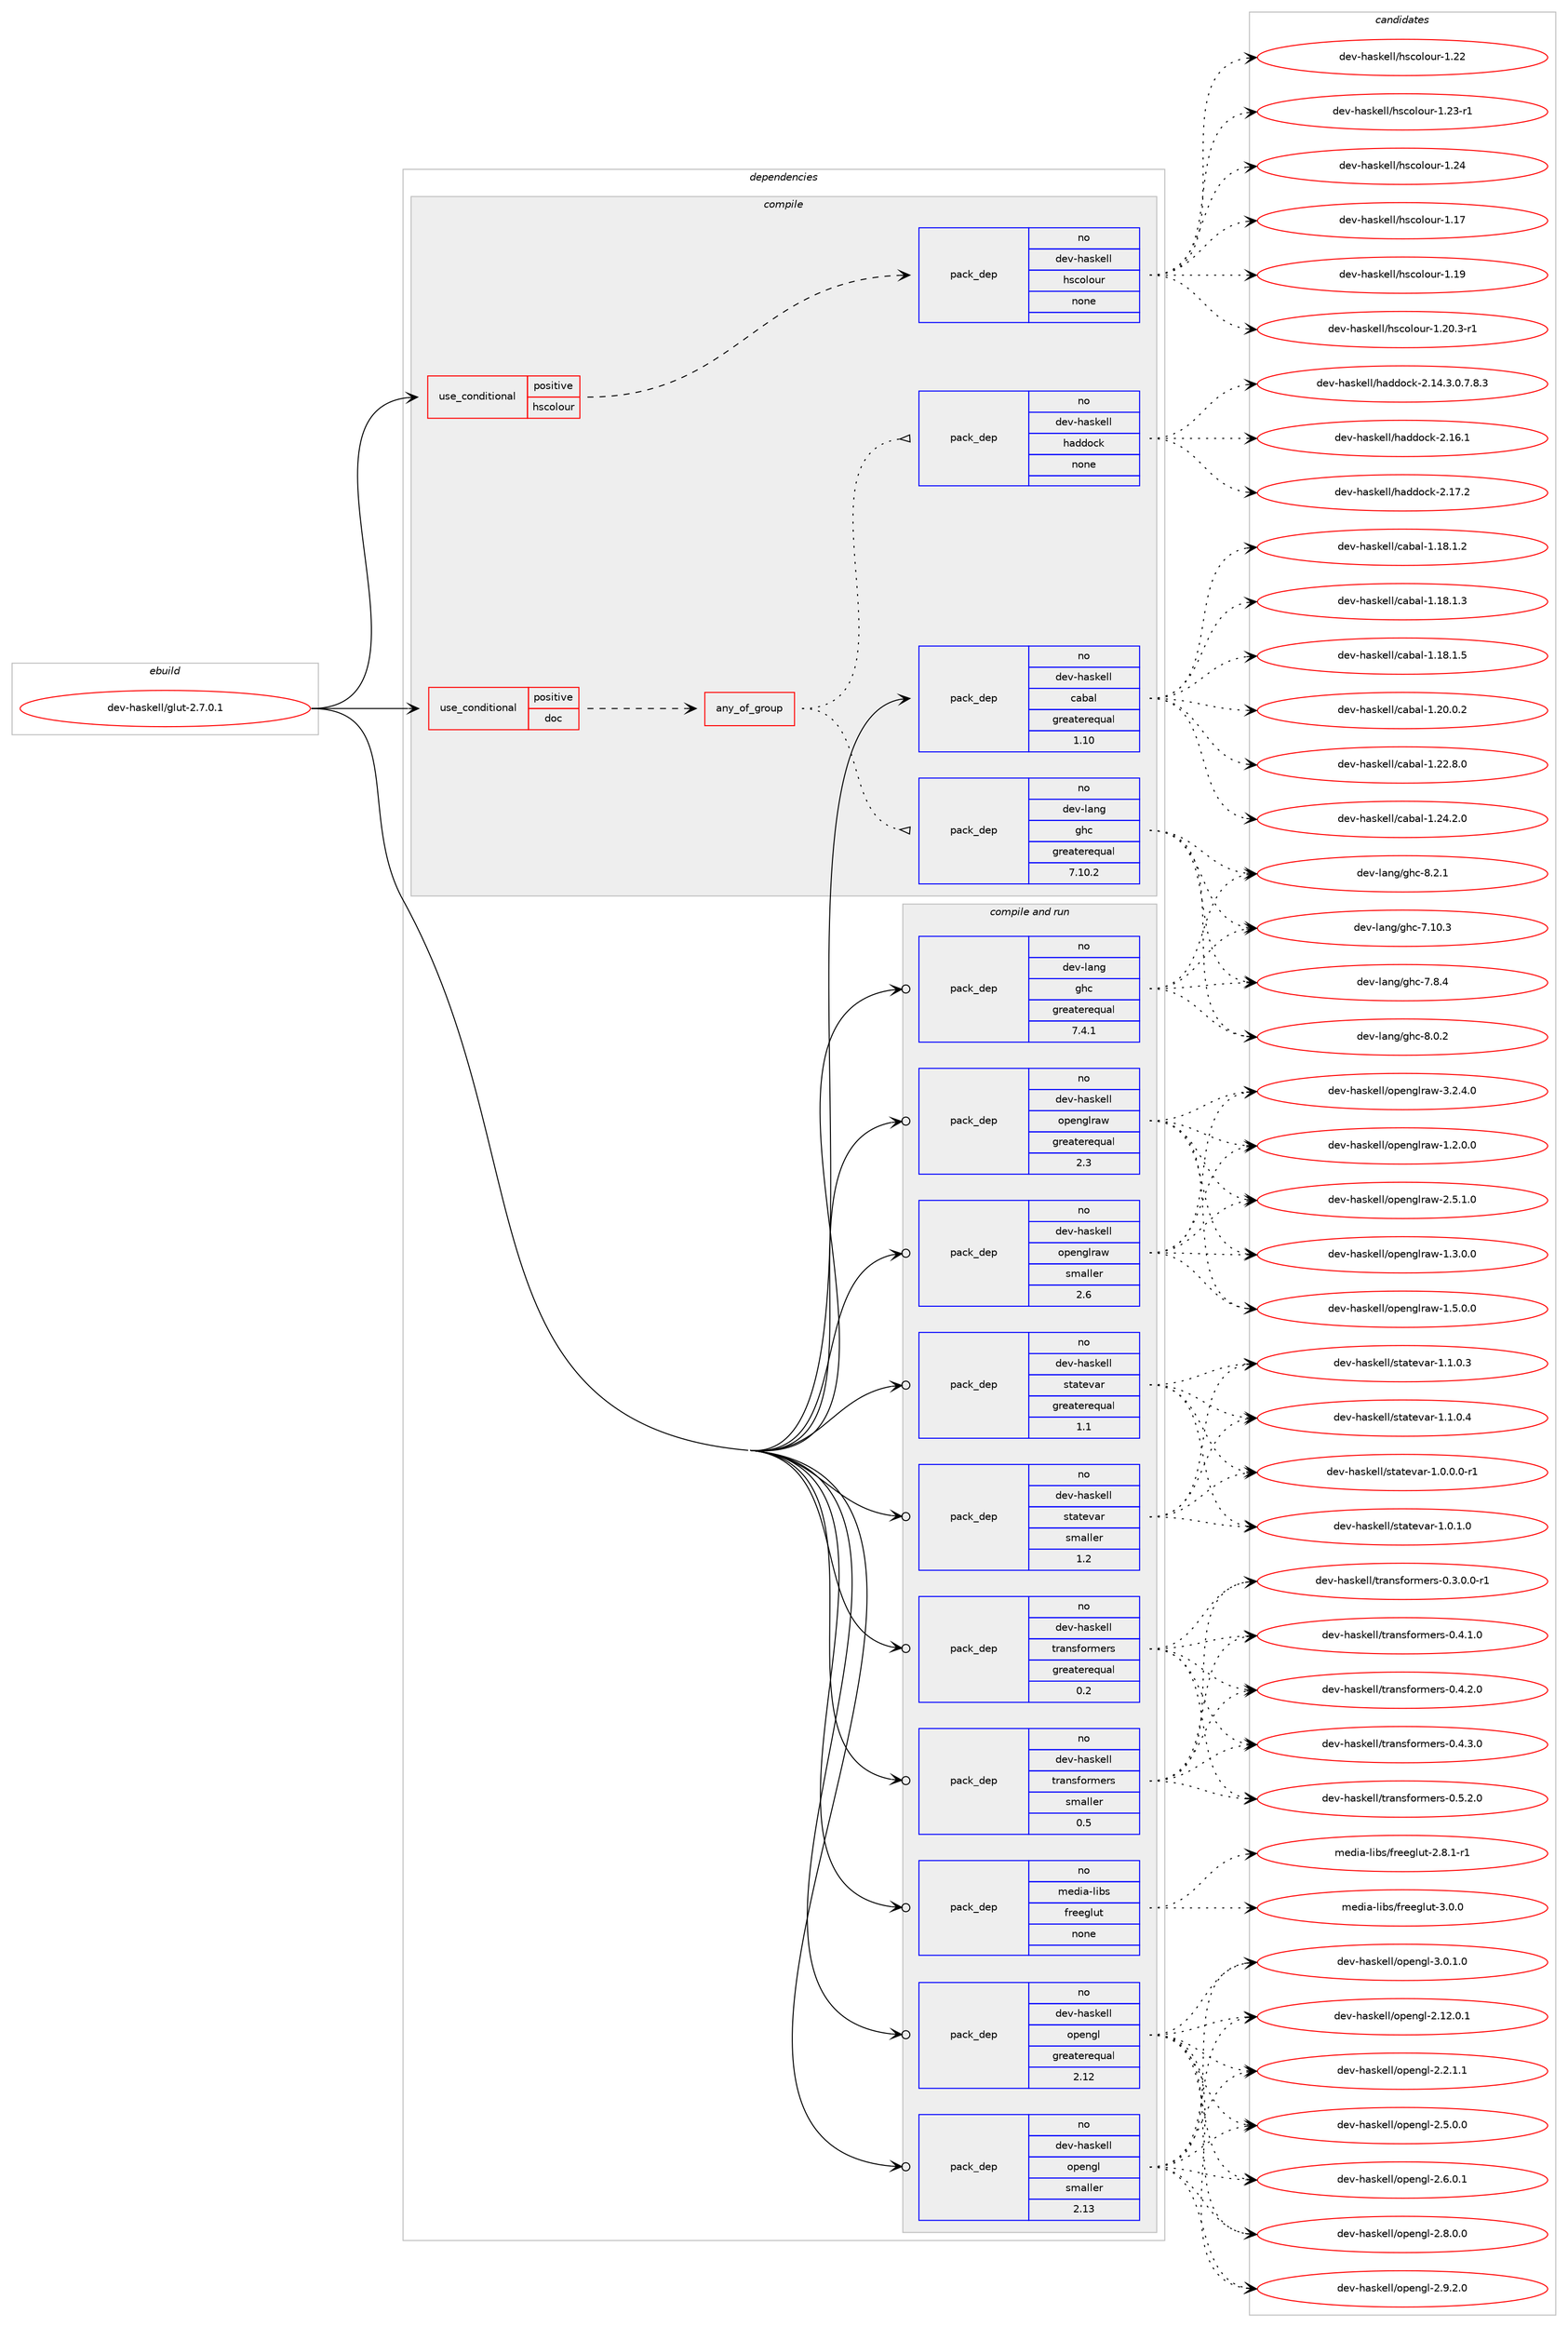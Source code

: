 digraph prolog {

# *************
# Graph options
# *************

newrank=true;
concentrate=true;
compound=true;
graph [rankdir=LR,fontname=Helvetica,fontsize=10,ranksep=1.5];#, ranksep=2.5, nodesep=0.2];
edge  [arrowhead=vee];
node  [fontname=Helvetica,fontsize=10];

# **********
# The ebuild
# **********

subgraph cluster_leftcol {
color=gray;
rank=same;
label=<<i>ebuild</i>>;
id [label="dev-haskell/glut-2.7.0.1", color=red, width=4, href="../dev-haskell/glut-2.7.0.1.svg"];
}

# ****************
# The dependencies
# ****************

subgraph cluster_midcol {
color=gray;
label=<<i>dependencies</i>>;
subgraph cluster_compile {
fillcolor="#eeeeee";
style=filled;
label=<<i>compile</i>>;
subgraph cond19019 {
dependency81336 [label=<<TABLE BORDER="0" CELLBORDER="1" CELLSPACING="0" CELLPADDING="4"><TR><TD ROWSPAN="3" CELLPADDING="10">use_conditional</TD></TR><TR><TD>positive</TD></TR><TR><TD>doc</TD></TR></TABLE>>, shape=none, color=red];
subgraph any2058 {
dependency81337 [label=<<TABLE BORDER="0" CELLBORDER="1" CELLSPACING="0" CELLPADDING="4"><TR><TD CELLPADDING="10">any_of_group</TD></TR></TABLE>>, shape=none, color=red];subgraph pack60229 {
dependency81338 [label=<<TABLE BORDER="0" CELLBORDER="1" CELLSPACING="0" CELLPADDING="4" WIDTH="220"><TR><TD ROWSPAN="6" CELLPADDING="30">pack_dep</TD></TR><TR><TD WIDTH="110">no</TD></TR><TR><TD>dev-haskell</TD></TR><TR><TD>haddock</TD></TR><TR><TD>none</TD></TR><TR><TD></TD></TR></TABLE>>, shape=none, color=blue];
}
dependency81337:e -> dependency81338:w [weight=20,style="dotted",arrowhead="oinv"];
subgraph pack60230 {
dependency81339 [label=<<TABLE BORDER="0" CELLBORDER="1" CELLSPACING="0" CELLPADDING="4" WIDTH="220"><TR><TD ROWSPAN="6" CELLPADDING="30">pack_dep</TD></TR><TR><TD WIDTH="110">no</TD></TR><TR><TD>dev-lang</TD></TR><TR><TD>ghc</TD></TR><TR><TD>greaterequal</TD></TR><TR><TD>7.10.2</TD></TR></TABLE>>, shape=none, color=blue];
}
dependency81337:e -> dependency81339:w [weight=20,style="dotted",arrowhead="oinv"];
}
dependency81336:e -> dependency81337:w [weight=20,style="dashed",arrowhead="vee"];
}
id:e -> dependency81336:w [weight=20,style="solid",arrowhead="vee"];
subgraph cond19020 {
dependency81340 [label=<<TABLE BORDER="0" CELLBORDER="1" CELLSPACING="0" CELLPADDING="4"><TR><TD ROWSPAN="3" CELLPADDING="10">use_conditional</TD></TR><TR><TD>positive</TD></TR><TR><TD>hscolour</TD></TR></TABLE>>, shape=none, color=red];
subgraph pack60231 {
dependency81341 [label=<<TABLE BORDER="0" CELLBORDER="1" CELLSPACING="0" CELLPADDING="4" WIDTH="220"><TR><TD ROWSPAN="6" CELLPADDING="30">pack_dep</TD></TR><TR><TD WIDTH="110">no</TD></TR><TR><TD>dev-haskell</TD></TR><TR><TD>hscolour</TD></TR><TR><TD>none</TD></TR><TR><TD></TD></TR></TABLE>>, shape=none, color=blue];
}
dependency81340:e -> dependency81341:w [weight=20,style="dashed",arrowhead="vee"];
}
id:e -> dependency81340:w [weight=20,style="solid",arrowhead="vee"];
subgraph pack60232 {
dependency81342 [label=<<TABLE BORDER="0" CELLBORDER="1" CELLSPACING="0" CELLPADDING="4" WIDTH="220"><TR><TD ROWSPAN="6" CELLPADDING="30">pack_dep</TD></TR><TR><TD WIDTH="110">no</TD></TR><TR><TD>dev-haskell</TD></TR><TR><TD>cabal</TD></TR><TR><TD>greaterequal</TD></TR><TR><TD>1.10</TD></TR></TABLE>>, shape=none, color=blue];
}
id:e -> dependency81342:w [weight=20,style="solid",arrowhead="vee"];
}
subgraph cluster_compileandrun {
fillcolor="#eeeeee";
style=filled;
label=<<i>compile and run</i>>;
subgraph pack60233 {
dependency81343 [label=<<TABLE BORDER="0" CELLBORDER="1" CELLSPACING="0" CELLPADDING="4" WIDTH="220"><TR><TD ROWSPAN="6" CELLPADDING="30">pack_dep</TD></TR><TR><TD WIDTH="110">no</TD></TR><TR><TD>dev-haskell</TD></TR><TR><TD>opengl</TD></TR><TR><TD>greaterequal</TD></TR><TR><TD>2.12</TD></TR></TABLE>>, shape=none, color=blue];
}
id:e -> dependency81343:w [weight=20,style="solid",arrowhead="odotvee"];
subgraph pack60234 {
dependency81344 [label=<<TABLE BORDER="0" CELLBORDER="1" CELLSPACING="0" CELLPADDING="4" WIDTH="220"><TR><TD ROWSPAN="6" CELLPADDING="30">pack_dep</TD></TR><TR><TD WIDTH="110">no</TD></TR><TR><TD>dev-haskell</TD></TR><TR><TD>opengl</TD></TR><TR><TD>smaller</TD></TR><TR><TD>2.13</TD></TR></TABLE>>, shape=none, color=blue];
}
id:e -> dependency81344:w [weight=20,style="solid",arrowhead="odotvee"];
subgraph pack60235 {
dependency81345 [label=<<TABLE BORDER="0" CELLBORDER="1" CELLSPACING="0" CELLPADDING="4" WIDTH="220"><TR><TD ROWSPAN="6" CELLPADDING="30">pack_dep</TD></TR><TR><TD WIDTH="110">no</TD></TR><TR><TD>dev-haskell</TD></TR><TR><TD>openglraw</TD></TR><TR><TD>greaterequal</TD></TR><TR><TD>2.3</TD></TR></TABLE>>, shape=none, color=blue];
}
id:e -> dependency81345:w [weight=20,style="solid",arrowhead="odotvee"];
subgraph pack60236 {
dependency81346 [label=<<TABLE BORDER="0" CELLBORDER="1" CELLSPACING="0" CELLPADDING="4" WIDTH="220"><TR><TD ROWSPAN="6" CELLPADDING="30">pack_dep</TD></TR><TR><TD WIDTH="110">no</TD></TR><TR><TD>dev-haskell</TD></TR><TR><TD>openglraw</TD></TR><TR><TD>smaller</TD></TR><TR><TD>2.6</TD></TR></TABLE>>, shape=none, color=blue];
}
id:e -> dependency81346:w [weight=20,style="solid",arrowhead="odotvee"];
subgraph pack60237 {
dependency81347 [label=<<TABLE BORDER="0" CELLBORDER="1" CELLSPACING="0" CELLPADDING="4" WIDTH="220"><TR><TD ROWSPAN="6" CELLPADDING="30">pack_dep</TD></TR><TR><TD WIDTH="110">no</TD></TR><TR><TD>dev-haskell</TD></TR><TR><TD>statevar</TD></TR><TR><TD>greaterequal</TD></TR><TR><TD>1.1</TD></TR></TABLE>>, shape=none, color=blue];
}
id:e -> dependency81347:w [weight=20,style="solid",arrowhead="odotvee"];
subgraph pack60238 {
dependency81348 [label=<<TABLE BORDER="0" CELLBORDER="1" CELLSPACING="0" CELLPADDING="4" WIDTH="220"><TR><TD ROWSPAN="6" CELLPADDING="30">pack_dep</TD></TR><TR><TD WIDTH="110">no</TD></TR><TR><TD>dev-haskell</TD></TR><TR><TD>statevar</TD></TR><TR><TD>smaller</TD></TR><TR><TD>1.2</TD></TR></TABLE>>, shape=none, color=blue];
}
id:e -> dependency81348:w [weight=20,style="solid",arrowhead="odotvee"];
subgraph pack60239 {
dependency81349 [label=<<TABLE BORDER="0" CELLBORDER="1" CELLSPACING="0" CELLPADDING="4" WIDTH="220"><TR><TD ROWSPAN="6" CELLPADDING="30">pack_dep</TD></TR><TR><TD WIDTH="110">no</TD></TR><TR><TD>dev-haskell</TD></TR><TR><TD>transformers</TD></TR><TR><TD>greaterequal</TD></TR><TR><TD>0.2</TD></TR></TABLE>>, shape=none, color=blue];
}
id:e -> dependency81349:w [weight=20,style="solid",arrowhead="odotvee"];
subgraph pack60240 {
dependency81350 [label=<<TABLE BORDER="0" CELLBORDER="1" CELLSPACING="0" CELLPADDING="4" WIDTH="220"><TR><TD ROWSPAN="6" CELLPADDING="30">pack_dep</TD></TR><TR><TD WIDTH="110">no</TD></TR><TR><TD>dev-haskell</TD></TR><TR><TD>transformers</TD></TR><TR><TD>smaller</TD></TR><TR><TD>0.5</TD></TR></TABLE>>, shape=none, color=blue];
}
id:e -> dependency81350:w [weight=20,style="solid",arrowhead="odotvee"];
subgraph pack60241 {
dependency81351 [label=<<TABLE BORDER="0" CELLBORDER="1" CELLSPACING="0" CELLPADDING="4" WIDTH="220"><TR><TD ROWSPAN="6" CELLPADDING="30">pack_dep</TD></TR><TR><TD WIDTH="110">no</TD></TR><TR><TD>dev-lang</TD></TR><TR><TD>ghc</TD></TR><TR><TD>greaterequal</TD></TR><TR><TD>7.4.1</TD></TR></TABLE>>, shape=none, color=blue];
}
id:e -> dependency81351:w [weight=20,style="solid",arrowhead="odotvee"];
subgraph pack60242 {
dependency81352 [label=<<TABLE BORDER="0" CELLBORDER="1" CELLSPACING="0" CELLPADDING="4" WIDTH="220"><TR><TD ROWSPAN="6" CELLPADDING="30">pack_dep</TD></TR><TR><TD WIDTH="110">no</TD></TR><TR><TD>media-libs</TD></TR><TR><TD>freeglut</TD></TR><TR><TD>none</TD></TR><TR><TD></TD></TR></TABLE>>, shape=none, color=blue];
}
id:e -> dependency81352:w [weight=20,style="solid",arrowhead="odotvee"];
}
subgraph cluster_run {
fillcolor="#eeeeee";
style=filled;
label=<<i>run</i>>;
}
}

# **************
# The candidates
# **************

subgraph cluster_choices {
rank=same;
color=gray;
label=<<i>candidates</i>>;

subgraph choice60229 {
color=black;
nodesep=1;
choice1001011184510497115107101108108471049710010011199107455046495246514648465546564651 [label="dev-haskell/haddock-2.14.3.0.7.8.3", color=red, width=4,href="../dev-haskell/haddock-2.14.3.0.7.8.3.svg"];
choice100101118451049711510710110810847104971001001119910745504649544649 [label="dev-haskell/haddock-2.16.1", color=red, width=4,href="../dev-haskell/haddock-2.16.1.svg"];
choice100101118451049711510710110810847104971001001119910745504649554650 [label="dev-haskell/haddock-2.17.2", color=red, width=4,href="../dev-haskell/haddock-2.17.2.svg"];
dependency81338:e -> choice1001011184510497115107101108108471049710010011199107455046495246514648465546564651:w [style=dotted,weight="100"];
dependency81338:e -> choice100101118451049711510710110810847104971001001119910745504649544649:w [style=dotted,weight="100"];
dependency81338:e -> choice100101118451049711510710110810847104971001001119910745504649554650:w [style=dotted,weight="100"];
}
subgraph choice60230 {
color=black;
nodesep=1;
choice1001011184510897110103471031049945554649484651 [label="dev-lang/ghc-7.10.3", color=red, width=4,href="../dev-lang/ghc-7.10.3.svg"];
choice10010111845108971101034710310499455546564652 [label="dev-lang/ghc-7.8.4", color=red, width=4,href="../dev-lang/ghc-7.8.4.svg"];
choice10010111845108971101034710310499455646484650 [label="dev-lang/ghc-8.0.2", color=red, width=4,href="../dev-lang/ghc-8.0.2.svg"];
choice10010111845108971101034710310499455646504649 [label="dev-lang/ghc-8.2.1", color=red, width=4,href="../dev-lang/ghc-8.2.1.svg"];
dependency81339:e -> choice1001011184510897110103471031049945554649484651:w [style=dotted,weight="100"];
dependency81339:e -> choice10010111845108971101034710310499455546564652:w [style=dotted,weight="100"];
dependency81339:e -> choice10010111845108971101034710310499455646484650:w [style=dotted,weight="100"];
dependency81339:e -> choice10010111845108971101034710310499455646504649:w [style=dotted,weight="100"];
}
subgraph choice60231 {
color=black;
nodesep=1;
choice100101118451049711510710110810847104115991111081111171144549464955 [label="dev-haskell/hscolour-1.17", color=red, width=4,href="../dev-haskell/hscolour-1.17.svg"];
choice100101118451049711510710110810847104115991111081111171144549464957 [label="dev-haskell/hscolour-1.19", color=red, width=4,href="../dev-haskell/hscolour-1.19.svg"];
choice10010111845104971151071011081084710411599111108111117114454946504846514511449 [label="dev-haskell/hscolour-1.20.3-r1", color=red, width=4,href="../dev-haskell/hscolour-1.20.3-r1.svg"];
choice100101118451049711510710110810847104115991111081111171144549465050 [label="dev-haskell/hscolour-1.22", color=red, width=4,href="../dev-haskell/hscolour-1.22.svg"];
choice1001011184510497115107101108108471041159911110811111711445494650514511449 [label="dev-haskell/hscolour-1.23-r1", color=red, width=4,href="../dev-haskell/hscolour-1.23-r1.svg"];
choice100101118451049711510710110810847104115991111081111171144549465052 [label="dev-haskell/hscolour-1.24", color=red, width=4,href="../dev-haskell/hscolour-1.24.svg"];
dependency81341:e -> choice100101118451049711510710110810847104115991111081111171144549464955:w [style=dotted,weight="100"];
dependency81341:e -> choice100101118451049711510710110810847104115991111081111171144549464957:w [style=dotted,weight="100"];
dependency81341:e -> choice10010111845104971151071011081084710411599111108111117114454946504846514511449:w [style=dotted,weight="100"];
dependency81341:e -> choice100101118451049711510710110810847104115991111081111171144549465050:w [style=dotted,weight="100"];
dependency81341:e -> choice1001011184510497115107101108108471041159911110811111711445494650514511449:w [style=dotted,weight="100"];
dependency81341:e -> choice100101118451049711510710110810847104115991111081111171144549465052:w [style=dotted,weight="100"];
}
subgraph choice60232 {
color=black;
nodesep=1;
choice10010111845104971151071011081084799979897108454946495646494650 [label="dev-haskell/cabal-1.18.1.2", color=red, width=4,href="../dev-haskell/cabal-1.18.1.2.svg"];
choice10010111845104971151071011081084799979897108454946495646494651 [label="dev-haskell/cabal-1.18.1.3", color=red, width=4,href="../dev-haskell/cabal-1.18.1.3.svg"];
choice10010111845104971151071011081084799979897108454946495646494653 [label="dev-haskell/cabal-1.18.1.5", color=red, width=4,href="../dev-haskell/cabal-1.18.1.5.svg"];
choice10010111845104971151071011081084799979897108454946504846484650 [label="dev-haskell/cabal-1.20.0.2", color=red, width=4,href="../dev-haskell/cabal-1.20.0.2.svg"];
choice10010111845104971151071011081084799979897108454946505046564648 [label="dev-haskell/cabal-1.22.8.0", color=red, width=4,href="../dev-haskell/cabal-1.22.8.0.svg"];
choice10010111845104971151071011081084799979897108454946505246504648 [label="dev-haskell/cabal-1.24.2.0", color=red, width=4,href="../dev-haskell/cabal-1.24.2.0.svg"];
dependency81342:e -> choice10010111845104971151071011081084799979897108454946495646494650:w [style=dotted,weight="100"];
dependency81342:e -> choice10010111845104971151071011081084799979897108454946495646494651:w [style=dotted,weight="100"];
dependency81342:e -> choice10010111845104971151071011081084799979897108454946495646494653:w [style=dotted,weight="100"];
dependency81342:e -> choice10010111845104971151071011081084799979897108454946504846484650:w [style=dotted,weight="100"];
dependency81342:e -> choice10010111845104971151071011081084799979897108454946505046564648:w [style=dotted,weight="100"];
dependency81342:e -> choice10010111845104971151071011081084799979897108454946505246504648:w [style=dotted,weight="100"];
}
subgraph choice60233 {
color=black;
nodesep=1;
choice100101118451049711510710110810847111112101110103108455046495046484649 [label="dev-haskell/opengl-2.12.0.1", color=red, width=4,href="../dev-haskell/opengl-2.12.0.1.svg"];
choice1001011184510497115107101108108471111121011101031084550465046494649 [label="dev-haskell/opengl-2.2.1.1", color=red, width=4,href="../dev-haskell/opengl-2.2.1.1.svg"];
choice1001011184510497115107101108108471111121011101031084550465346484648 [label="dev-haskell/opengl-2.5.0.0", color=red, width=4,href="../dev-haskell/opengl-2.5.0.0.svg"];
choice1001011184510497115107101108108471111121011101031084550465446484649 [label="dev-haskell/opengl-2.6.0.1", color=red, width=4,href="../dev-haskell/opengl-2.6.0.1.svg"];
choice1001011184510497115107101108108471111121011101031084550465646484648 [label="dev-haskell/opengl-2.8.0.0", color=red, width=4,href="../dev-haskell/opengl-2.8.0.0.svg"];
choice1001011184510497115107101108108471111121011101031084550465746504648 [label="dev-haskell/opengl-2.9.2.0", color=red, width=4,href="../dev-haskell/opengl-2.9.2.0.svg"];
choice1001011184510497115107101108108471111121011101031084551464846494648 [label="dev-haskell/opengl-3.0.1.0", color=red, width=4,href="../dev-haskell/opengl-3.0.1.0.svg"];
dependency81343:e -> choice100101118451049711510710110810847111112101110103108455046495046484649:w [style=dotted,weight="100"];
dependency81343:e -> choice1001011184510497115107101108108471111121011101031084550465046494649:w [style=dotted,weight="100"];
dependency81343:e -> choice1001011184510497115107101108108471111121011101031084550465346484648:w [style=dotted,weight="100"];
dependency81343:e -> choice1001011184510497115107101108108471111121011101031084550465446484649:w [style=dotted,weight="100"];
dependency81343:e -> choice1001011184510497115107101108108471111121011101031084550465646484648:w [style=dotted,weight="100"];
dependency81343:e -> choice1001011184510497115107101108108471111121011101031084550465746504648:w [style=dotted,weight="100"];
dependency81343:e -> choice1001011184510497115107101108108471111121011101031084551464846494648:w [style=dotted,weight="100"];
}
subgraph choice60234 {
color=black;
nodesep=1;
choice100101118451049711510710110810847111112101110103108455046495046484649 [label="dev-haskell/opengl-2.12.0.1", color=red, width=4,href="../dev-haskell/opengl-2.12.0.1.svg"];
choice1001011184510497115107101108108471111121011101031084550465046494649 [label="dev-haskell/opengl-2.2.1.1", color=red, width=4,href="../dev-haskell/opengl-2.2.1.1.svg"];
choice1001011184510497115107101108108471111121011101031084550465346484648 [label="dev-haskell/opengl-2.5.0.0", color=red, width=4,href="../dev-haskell/opengl-2.5.0.0.svg"];
choice1001011184510497115107101108108471111121011101031084550465446484649 [label="dev-haskell/opengl-2.6.0.1", color=red, width=4,href="../dev-haskell/opengl-2.6.0.1.svg"];
choice1001011184510497115107101108108471111121011101031084550465646484648 [label="dev-haskell/opengl-2.8.0.0", color=red, width=4,href="../dev-haskell/opengl-2.8.0.0.svg"];
choice1001011184510497115107101108108471111121011101031084550465746504648 [label="dev-haskell/opengl-2.9.2.0", color=red, width=4,href="../dev-haskell/opengl-2.9.2.0.svg"];
choice1001011184510497115107101108108471111121011101031084551464846494648 [label="dev-haskell/opengl-3.0.1.0", color=red, width=4,href="../dev-haskell/opengl-3.0.1.0.svg"];
dependency81344:e -> choice100101118451049711510710110810847111112101110103108455046495046484649:w [style=dotted,weight="100"];
dependency81344:e -> choice1001011184510497115107101108108471111121011101031084550465046494649:w [style=dotted,weight="100"];
dependency81344:e -> choice1001011184510497115107101108108471111121011101031084550465346484648:w [style=dotted,weight="100"];
dependency81344:e -> choice1001011184510497115107101108108471111121011101031084550465446484649:w [style=dotted,weight="100"];
dependency81344:e -> choice1001011184510497115107101108108471111121011101031084550465646484648:w [style=dotted,weight="100"];
dependency81344:e -> choice1001011184510497115107101108108471111121011101031084550465746504648:w [style=dotted,weight="100"];
dependency81344:e -> choice1001011184510497115107101108108471111121011101031084551464846494648:w [style=dotted,weight="100"];
}
subgraph choice60235 {
color=black;
nodesep=1;
choice100101118451049711510710110810847111112101110103108114971194549465046484648 [label="dev-haskell/openglraw-1.2.0.0", color=red, width=4,href="../dev-haskell/openglraw-1.2.0.0.svg"];
choice100101118451049711510710110810847111112101110103108114971194549465146484648 [label="dev-haskell/openglraw-1.3.0.0", color=red, width=4,href="../dev-haskell/openglraw-1.3.0.0.svg"];
choice100101118451049711510710110810847111112101110103108114971194549465346484648 [label="dev-haskell/openglraw-1.5.0.0", color=red, width=4,href="../dev-haskell/openglraw-1.5.0.0.svg"];
choice100101118451049711510710110810847111112101110103108114971194550465346494648 [label="dev-haskell/openglraw-2.5.1.0", color=red, width=4,href="../dev-haskell/openglraw-2.5.1.0.svg"];
choice100101118451049711510710110810847111112101110103108114971194551465046524648 [label="dev-haskell/openglraw-3.2.4.0", color=red, width=4,href="../dev-haskell/openglraw-3.2.4.0.svg"];
dependency81345:e -> choice100101118451049711510710110810847111112101110103108114971194549465046484648:w [style=dotted,weight="100"];
dependency81345:e -> choice100101118451049711510710110810847111112101110103108114971194549465146484648:w [style=dotted,weight="100"];
dependency81345:e -> choice100101118451049711510710110810847111112101110103108114971194549465346484648:w [style=dotted,weight="100"];
dependency81345:e -> choice100101118451049711510710110810847111112101110103108114971194550465346494648:w [style=dotted,weight="100"];
dependency81345:e -> choice100101118451049711510710110810847111112101110103108114971194551465046524648:w [style=dotted,weight="100"];
}
subgraph choice60236 {
color=black;
nodesep=1;
choice100101118451049711510710110810847111112101110103108114971194549465046484648 [label="dev-haskell/openglraw-1.2.0.0", color=red, width=4,href="../dev-haskell/openglraw-1.2.0.0.svg"];
choice100101118451049711510710110810847111112101110103108114971194549465146484648 [label="dev-haskell/openglraw-1.3.0.0", color=red, width=4,href="../dev-haskell/openglraw-1.3.0.0.svg"];
choice100101118451049711510710110810847111112101110103108114971194549465346484648 [label="dev-haskell/openglraw-1.5.0.0", color=red, width=4,href="../dev-haskell/openglraw-1.5.0.0.svg"];
choice100101118451049711510710110810847111112101110103108114971194550465346494648 [label="dev-haskell/openglraw-2.5.1.0", color=red, width=4,href="../dev-haskell/openglraw-2.5.1.0.svg"];
choice100101118451049711510710110810847111112101110103108114971194551465046524648 [label="dev-haskell/openglraw-3.2.4.0", color=red, width=4,href="../dev-haskell/openglraw-3.2.4.0.svg"];
dependency81346:e -> choice100101118451049711510710110810847111112101110103108114971194549465046484648:w [style=dotted,weight="100"];
dependency81346:e -> choice100101118451049711510710110810847111112101110103108114971194549465146484648:w [style=dotted,weight="100"];
dependency81346:e -> choice100101118451049711510710110810847111112101110103108114971194549465346484648:w [style=dotted,weight="100"];
dependency81346:e -> choice100101118451049711510710110810847111112101110103108114971194550465346494648:w [style=dotted,weight="100"];
dependency81346:e -> choice100101118451049711510710110810847111112101110103108114971194551465046524648:w [style=dotted,weight="100"];
}
subgraph choice60237 {
color=black;
nodesep=1;
choice100101118451049711510710110810847115116971161011189711445494648464846484511449 [label="dev-haskell/statevar-1.0.0.0-r1", color=red, width=4,href="../dev-haskell/statevar-1.0.0.0-r1.svg"];
choice10010111845104971151071011081084711511697116101118971144549464846494648 [label="dev-haskell/statevar-1.0.1.0", color=red, width=4,href="../dev-haskell/statevar-1.0.1.0.svg"];
choice10010111845104971151071011081084711511697116101118971144549464946484651 [label="dev-haskell/statevar-1.1.0.3", color=red, width=4,href="../dev-haskell/statevar-1.1.0.3.svg"];
choice10010111845104971151071011081084711511697116101118971144549464946484652 [label="dev-haskell/statevar-1.1.0.4", color=red, width=4,href="../dev-haskell/statevar-1.1.0.4.svg"];
dependency81347:e -> choice100101118451049711510710110810847115116971161011189711445494648464846484511449:w [style=dotted,weight="100"];
dependency81347:e -> choice10010111845104971151071011081084711511697116101118971144549464846494648:w [style=dotted,weight="100"];
dependency81347:e -> choice10010111845104971151071011081084711511697116101118971144549464946484651:w [style=dotted,weight="100"];
dependency81347:e -> choice10010111845104971151071011081084711511697116101118971144549464946484652:w [style=dotted,weight="100"];
}
subgraph choice60238 {
color=black;
nodesep=1;
choice100101118451049711510710110810847115116971161011189711445494648464846484511449 [label="dev-haskell/statevar-1.0.0.0-r1", color=red, width=4,href="../dev-haskell/statevar-1.0.0.0-r1.svg"];
choice10010111845104971151071011081084711511697116101118971144549464846494648 [label="dev-haskell/statevar-1.0.1.0", color=red, width=4,href="../dev-haskell/statevar-1.0.1.0.svg"];
choice10010111845104971151071011081084711511697116101118971144549464946484651 [label="dev-haskell/statevar-1.1.0.3", color=red, width=4,href="../dev-haskell/statevar-1.1.0.3.svg"];
choice10010111845104971151071011081084711511697116101118971144549464946484652 [label="dev-haskell/statevar-1.1.0.4", color=red, width=4,href="../dev-haskell/statevar-1.1.0.4.svg"];
dependency81348:e -> choice100101118451049711510710110810847115116971161011189711445494648464846484511449:w [style=dotted,weight="100"];
dependency81348:e -> choice10010111845104971151071011081084711511697116101118971144549464846494648:w [style=dotted,weight="100"];
dependency81348:e -> choice10010111845104971151071011081084711511697116101118971144549464946484651:w [style=dotted,weight="100"];
dependency81348:e -> choice10010111845104971151071011081084711511697116101118971144549464946484652:w [style=dotted,weight="100"];
}
subgraph choice60239 {
color=black;
nodesep=1;
choice1001011184510497115107101108108471161149711011510211111410910111411545484651464846484511449 [label="dev-haskell/transformers-0.3.0.0-r1", color=red, width=4,href="../dev-haskell/transformers-0.3.0.0-r1.svg"];
choice100101118451049711510710110810847116114971101151021111141091011141154548465246494648 [label="dev-haskell/transformers-0.4.1.0", color=red, width=4,href="../dev-haskell/transformers-0.4.1.0.svg"];
choice100101118451049711510710110810847116114971101151021111141091011141154548465246504648 [label="dev-haskell/transformers-0.4.2.0", color=red, width=4,href="../dev-haskell/transformers-0.4.2.0.svg"];
choice100101118451049711510710110810847116114971101151021111141091011141154548465246514648 [label="dev-haskell/transformers-0.4.3.0", color=red, width=4,href="../dev-haskell/transformers-0.4.3.0.svg"];
choice100101118451049711510710110810847116114971101151021111141091011141154548465346504648 [label="dev-haskell/transformers-0.5.2.0", color=red, width=4,href="../dev-haskell/transformers-0.5.2.0.svg"];
dependency81349:e -> choice1001011184510497115107101108108471161149711011510211111410910111411545484651464846484511449:w [style=dotted,weight="100"];
dependency81349:e -> choice100101118451049711510710110810847116114971101151021111141091011141154548465246494648:w [style=dotted,weight="100"];
dependency81349:e -> choice100101118451049711510710110810847116114971101151021111141091011141154548465246504648:w [style=dotted,weight="100"];
dependency81349:e -> choice100101118451049711510710110810847116114971101151021111141091011141154548465246514648:w [style=dotted,weight="100"];
dependency81349:e -> choice100101118451049711510710110810847116114971101151021111141091011141154548465346504648:w [style=dotted,weight="100"];
}
subgraph choice60240 {
color=black;
nodesep=1;
choice1001011184510497115107101108108471161149711011510211111410910111411545484651464846484511449 [label="dev-haskell/transformers-0.3.0.0-r1", color=red, width=4,href="../dev-haskell/transformers-0.3.0.0-r1.svg"];
choice100101118451049711510710110810847116114971101151021111141091011141154548465246494648 [label="dev-haskell/transformers-0.4.1.0", color=red, width=4,href="../dev-haskell/transformers-0.4.1.0.svg"];
choice100101118451049711510710110810847116114971101151021111141091011141154548465246504648 [label="dev-haskell/transformers-0.4.2.0", color=red, width=4,href="../dev-haskell/transformers-0.4.2.0.svg"];
choice100101118451049711510710110810847116114971101151021111141091011141154548465246514648 [label="dev-haskell/transformers-0.4.3.0", color=red, width=4,href="../dev-haskell/transformers-0.4.3.0.svg"];
choice100101118451049711510710110810847116114971101151021111141091011141154548465346504648 [label="dev-haskell/transformers-0.5.2.0", color=red, width=4,href="../dev-haskell/transformers-0.5.2.0.svg"];
dependency81350:e -> choice1001011184510497115107101108108471161149711011510211111410910111411545484651464846484511449:w [style=dotted,weight="100"];
dependency81350:e -> choice100101118451049711510710110810847116114971101151021111141091011141154548465246494648:w [style=dotted,weight="100"];
dependency81350:e -> choice100101118451049711510710110810847116114971101151021111141091011141154548465246504648:w [style=dotted,weight="100"];
dependency81350:e -> choice100101118451049711510710110810847116114971101151021111141091011141154548465246514648:w [style=dotted,weight="100"];
dependency81350:e -> choice100101118451049711510710110810847116114971101151021111141091011141154548465346504648:w [style=dotted,weight="100"];
}
subgraph choice60241 {
color=black;
nodesep=1;
choice1001011184510897110103471031049945554649484651 [label="dev-lang/ghc-7.10.3", color=red, width=4,href="../dev-lang/ghc-7.10.3.svg"];
choice10010111845108971101034710310499455546564652 [label="dev-lang/ghc-7.8.4", color=red, width=4,href="../dev-lang/ghc-7.8.4.svg"];
choice10010111845108971101034710310499455646484650 [label="dev-lang/ghc-8.0.2", color=red, width=4,href="../dev-lang/ghc-8.0.2.svg"];
choice10010111845108971101034710310499455646504649 [label="dev-lang/ghc-8.2.1", color=red, width=4,href="../dev-lang/ghc-8.2.1.svg"];
dependency81351:e -> choice1001011184510897110103471031049945554649484651:w [style=dotted,weight="100"];
dependency81351:e -> choice10010111845108971101034710310499455546564652:w [style=dotted,weight="100"];
dependency81351:e -> choice10010111845108971101034710310499455646484650:w [style=dotted,weight="100"];
dependency81351:e -> choice10010111845108971101034710310499455646504649:w [style=dotted,weight="100"];
}
subgraph choice60242 {
color=black;
nodesep=1;
choice109101100105974510810598115471021141011011031081171164550465646494511449 [label="media-libs/freeglut-2.8.1-r1", color=red, width=4,href="../media-libs/freeglut-2.8.1-r1.svg"];
choice10910110010597451081059811547102114101101103108117116455146484648 [label="media-libs/freeglut-3.0.0", color=red, width=4,href="../media-libs/freeglut-3.0.0.svg"];
dependency81352:e -> choice109101100105974510810598115471021141011011031081171164550465646494511449:w [style=dotted,weight="100"];
dependency81352:e -> choice10910110010597451081059811547102114101101103108117116455146484648:w [style=dotted,weight="100"];
}
}

}
